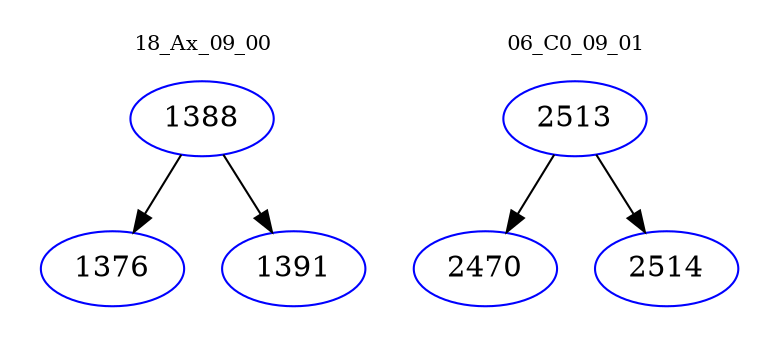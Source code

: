 digraph{
subgraph cluster_0 {
color = white
label = "18_Ax_09_00";
fontsize=10;
T0_1388 [label="1388", color="blue"]
T0_1388 -> T0_1376 [color="black"]
T0_1376 [label="1376", color="blue"]
T0_1388 -> T0_1391 [color="black"]
T0_1391 [label="1391", color="blue"]
}
subgraph cluster_1 {
color = white
label = "06_C0_09_01";
fontsize=10;
T1_2513 [label="2513", color="blue"]
T1_2513 -> T1_2470 [color="black"]
T1_2470 [label="2470", color="blue"]
T1_2513 -> T1_2514 [color="black"]
T1_2514 [label="2514", color="blue"]
}
}
